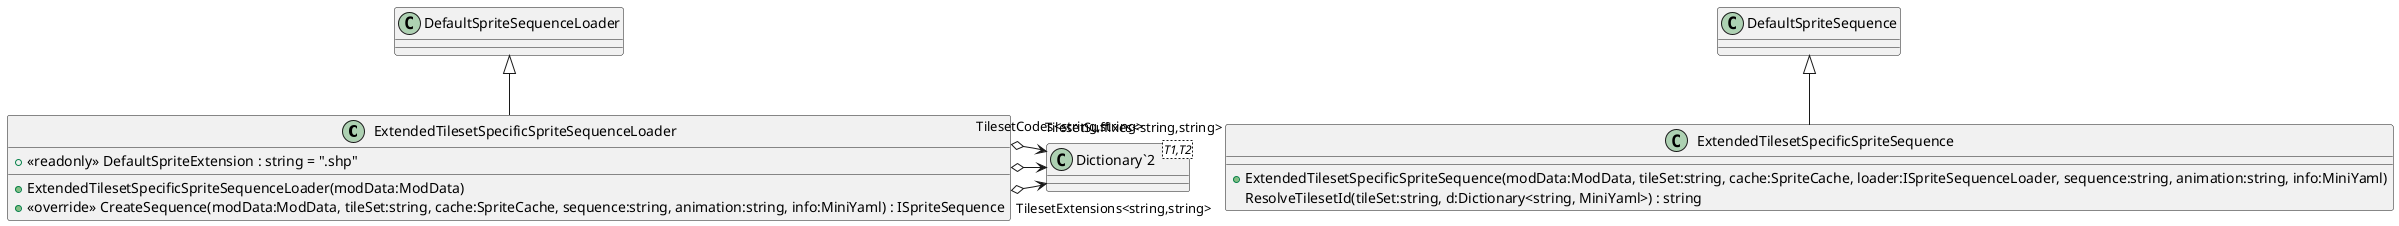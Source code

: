@startuml
class ExtendedTilesetSpecificSpriteSequenceLoader {
    + <<readonly>> DefaultSpriteExtension : string = ".shp"
    + ExtendedTilesetSpecificSpriteSequenceLoader(modData:ModData)
    + <<override>> CreateSequence(modData:ModData, tileSet:string, cache:SpriteCache, sequence:string, animation:string, info:MiniYaml) : ISpriteSequence
}
class ExtendedTilesetSpecificSpriteSequence {
    + ExtendedTilesetSpecificSpriteSequence(modData:ModData, tileSet:string, cache:SpriteCache, loader:ISpriteSequenceLoader, sequence:string, animation:string, info:MiniYaml)
    ResolveTilesetId(tileSet:string, d:Dictionary<string, MiniYaml>) : string
}
class "Dictionary`2"<T1,T2> {
}
DefaultSpriteSequenceLoader <|-- ExtendedTilesetSpecificSpriteSequenceLoader
ExtendedTilesetSpecificSpriteSequenceLoader o-> "TilesetExtensions<string,string>" "Dictionary`2"
ExtendedTilesetSpecificSpriteSequenceLoader o-> "TilesetCodes<string,string>" "Dictionary`2"
ExtendedTilesetSpecificSpriteSequenceLoader o-> "TilesetSuffixes<string,string>" "Dictionary`2"
DefaultSpriteSequence <|-- ExtendedTilesetSpecificSpriteSequence
@enduml
